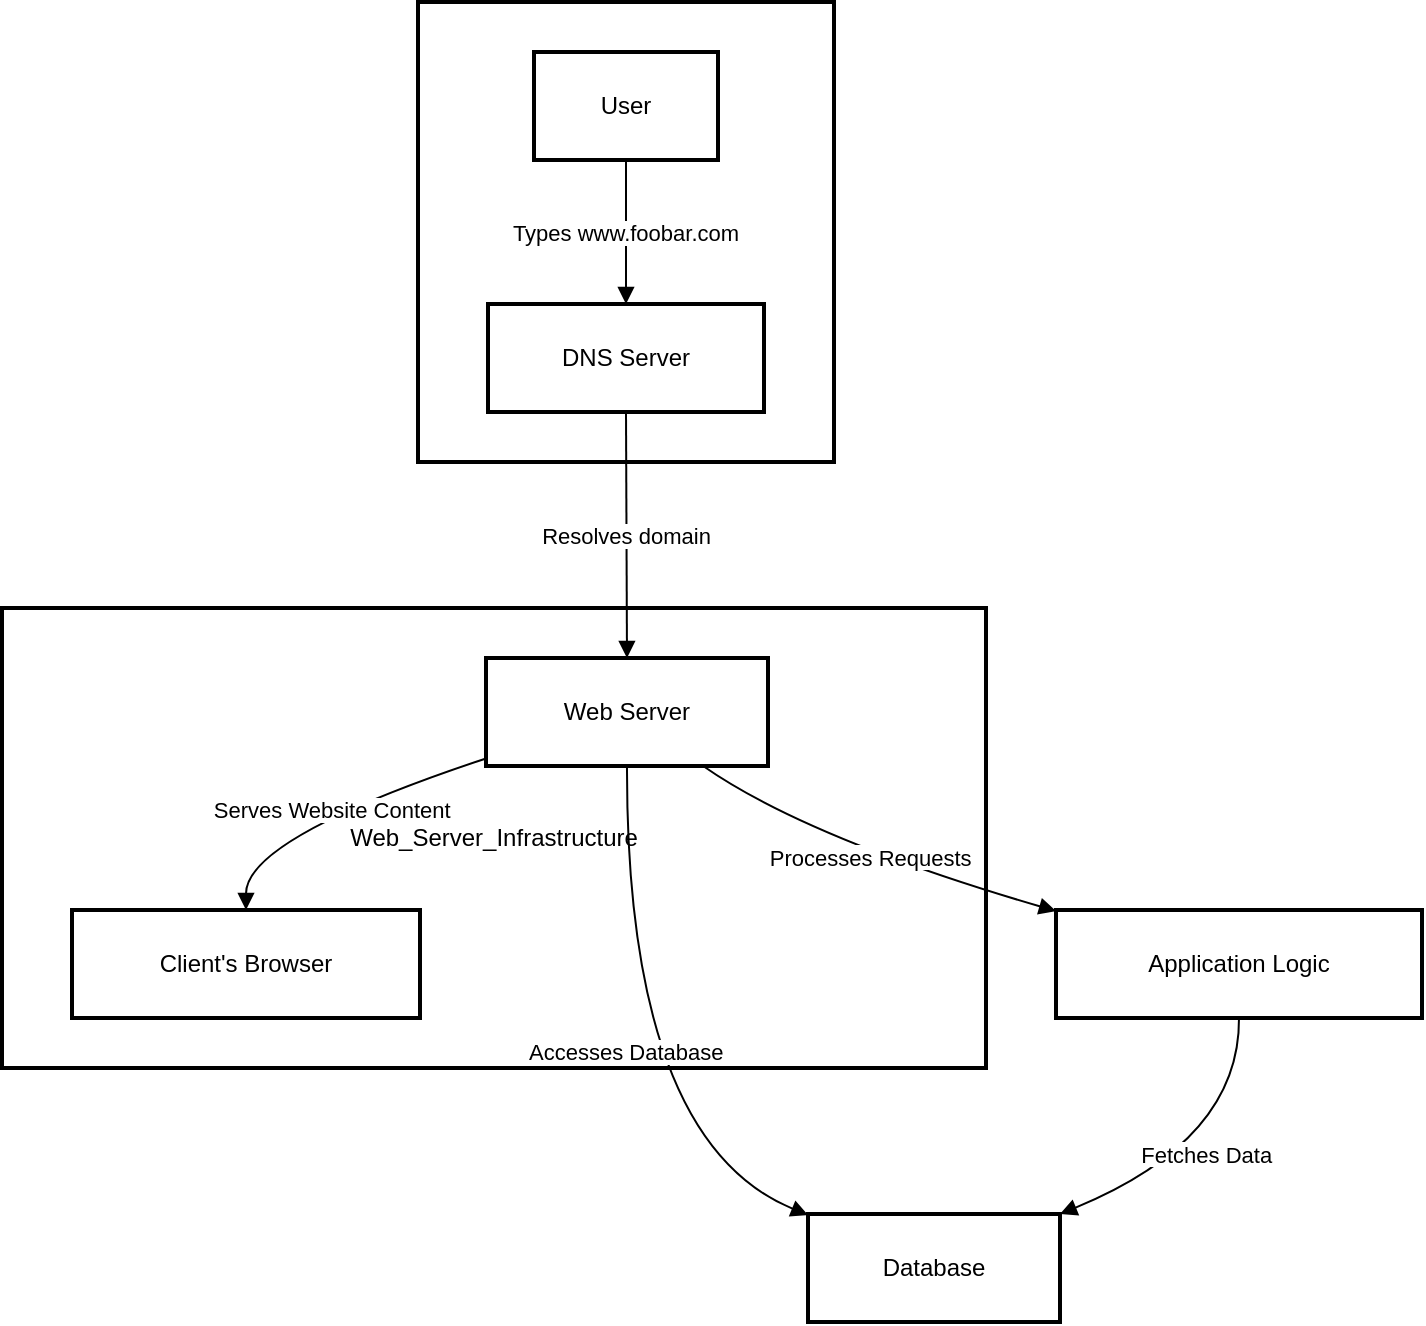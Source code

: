 <mxGraphModel><root><mxCell id="0"/><mxCell id="1" parent="0"/><mxCell id="2" value="Web_Server_Infrastructure" style="whiteSpace=wrap;strokeWidth=2;" vertex="1" parent="1"><mxGeometry x="8" y="311" width="492" height="230" as="geometry"/></mxCell><mxCell id="3" value="Internet" style="whiteSpace=wrap;strokeWidth=2;" vertex="1" parent="1"><mxGeometry x="216" y="8" width="208" height="230" as="geometry"/></mxCell><mxCell id="4" value="User" style="whiteSpace=wrap;strokeWidth=2;" vertex="1" parent="1"><mxGeometry x="274" y="33" width="92" height="54" as="geometry"/></mxCell><mxCell id="5" value="DNS Server" style="whiteSpace=wrap;strokeWidth=2;" vertex="1" parent="1"><mxGeometry x="251" y="159" width="138" height="54" as="geometry"/></mxCell><mxCell id="6" value="Web Server" style="whiteSpace=wrap;strokeWidth=2;" vertex="1" parent="1"><mxGeometry x="250" y="336" width="141" height="54" as="geometry"/></mxCell><mxCell id="7" value="Client's Browser" style="whiteSpace=wrap;strokeWidth=2;" vertex="1" parent="1"><mxGeometry x="43" y="462" width="174" height="54" as="geometry"/></mxCell><mxCell id="8" value="Database" style="whiteSpace=wrap;strokeWidth=2;" vertex="1" parent="1"><mxGeometry x="411" y="614" width="126" height="54" as="geometry"/></mxCell><mxCell id="9" value="Application Logic" style="whiteSpace=wrap;strokeWidth=2;" vertex="1" parent="1"><mxGeometry x="535" y="462" width="183" height="54" as="geometry"/></mxCell><mxCell id="10" value="Types www.foobar.com" style="curved=1;startArrow=none;endArrow=block;exitX=0.5;exitY=1;entryX=0.5;entryY=0.01;" edge="1" parent="1" source="4" target="5"><mxGeometry relative="1" as="geometry"><Array as="points"/></mxGeometry></mxCell><mxCell id="11" value="Resolves domain" style="curved=1;startArrow=none;endArrow=block;exitX=0.5;exitY=1.01;entryX=0.5;entryY=0;" edge="1" parent="1" source="5" target="6"><mxGeometry relative="1" as="geometry"><Array as="points"/></mxGeometry></mxCell><mxCell id="12" value="Serves Website Content" style="curved=1;startArrow=none;endArrow=block;exitX=0;exitY=0.93;entryX=0.5;entryY=0;" edge="1" parent="1" source="6" target="7"><mxGeometry relative="1" as="geometry"><Array as="points"><mxPoint x="130" y="426"/></Array></mxGeometry></mxCell><mxCell id="13" value="Accesses Database" style="curved=1;startArrow=none;endArrow=block;exitX=0.5;exitY=1;entryX=0;entryY=0.01;" edge="1" parent="1" source="6" target="8"><mxGeometry relative="1" as="geometry"><Array as="points"><mxPoint x="320" y="577"/></Array></mxGeometry></mxCell><mxCell id="14" value="Processes Requests" style="curved=1;startArrow=none;endArrow=block;exitX=0.77;exitY=1;entryX=0;entryY=0.01;" edge="1" parent="1" source="6" target="9"><mxGeometry relative="1" as="geometry"><Array as="points"><mxPoint x="410" y="426"/></Array></mxGeometry></mxCell><mxCell id="15" value="Fetches Data" style="curved=1;startArrow=none;endArrow=block;exitX=0.5;exitY=1;entryX=0.99;entryY=0.01;" edge="1" parent="1" source="9" target="8"><mxGeometry relative="1" as="geometry"><Array as="points"><mxPoint x="627" y="577"/></Array></mxGeometry></mxCell></root></mxGraphModel>